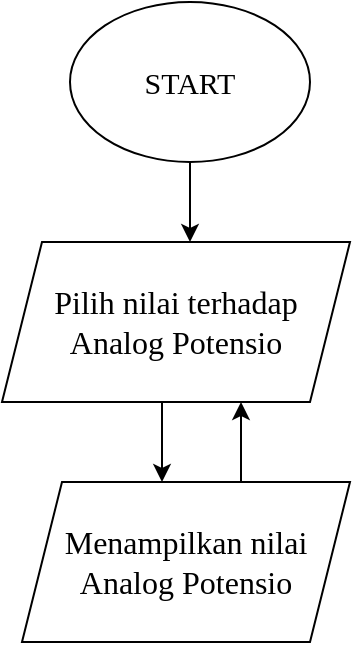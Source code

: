 <mxfile version="24.7.17" pages="10">
  <diagram name="Page-1" id="_kPRoixBOy9qxSsMoa8L">
    <mxGraphModel dx="794" dy="446" grid="1" gridSize="10" guides="1" tooltips="1" connect="1" arrows="1" fold="1" page="1" pageScale="1" pageWidth="827" pageHeight="1169" math="0" shadow="0">
      <root>
        <mxCell id="0" />
        <mxCell id="1" parent="0" />
        <mxCell id="6sDptheRSpxYVMqvP1KL-7" value="&lt;font style=&quot;font-size: 15px;&quot; face=&quot;Comic Sans MS&quot;&gt;START&lt;/font&gt;" style="ellipse;whiteSpace=wrap;html=1;" vertex="1" parent="1">
          <mxGeometry x="354" y="130" width="120" height="80" as="geometry" />
        </mxCell>
        <mxCell id="6sDptheRSpxYVMqvP1KL-8" value="" style="endArrow=classic;html=1;rounded=0;" edge="1" parent="1">
          <mxGeometry width="50" height="50" relative="1" as="geometry">
            <mxPoint x="414" y="210" as="sourcePoint" />
            <mxPoint x="414" y="250" as="targetPoint" />
          </mxGeometry>
        </mxCell>
        <mxCell id="6sDptheRSpxYVMqvP1KL-9" value="&lt;font size=&quot;3&quot; face=&quot;Comic Sans MS&quot;&gt;Pilih nilai terhadap&lt;/font&gt;&lt;div&gt;&lt;font size=&quot;3&quot; face=&quot;Comic Sans MS&quot;&gt;Analog Potensio&lt;/font&gt;&lt;/div&gt;" style="shape=parallelogram;perimeter=parallelogramPerimeter;whiteSpace=wrap;html=1;fixedSize=1;" vertex="1" parent="1">
          <mxGeometry x="320" y="250" width="174" height="80" as="geometry" />
        </mxCell>
        <mxCell id="6sDptheRSpxYVMqvP1KL-10" value="" style="endArrow=classic;html=1;rounded=0;" edge="1" parent="1">
          <mxGeometry width="50" height="50" relative="1" as="geometry">
            <mxPoint x="400" y="330" as="sourcePoint" />
            <mxPoint x="400" y="370" as="targetPoint" />
          </mxGeometry>
        </mxCell>
        <mxCell id="6sDptheRSpxYVMqvP1KL-14" value="" style="endArrow=classic;html=1;rounded=0;exitX=0.75;exitY=0;exitDx=0;exitDy=0;entryX=0.75;entryY=1;entryDx=0;entryDy=0;" edge="1" parent="1">
          <mxGeometry width="50" height="50" relative="1" as="geometry">
            <mxPoint x="439.5" y="370" as="sourcePoint" />
            <mxPoint x="439.5" y="330" as="targetPoint" />
          </mxGeometry>
        </mxCell>
        <mxCell id="6sDptheRSpxYVMqvP1KL-16" value="&lt;font size=&quot;3&quot; face=&quot;Comic Sans MS&quot;&gt;Menampilkan nilai&lt;/font&gt;&lt;div&gt;&lt;font size=&quot;3&quot; face=&quot;Comic Sans MS&quot;&gt;Analog Potensio&lt;/font&gt;&lt;/div&gt;" style="shape=parallelogram;perimeter=parallelogramPerimeter;whiteSpace=wrap;html=1;fixedSize=1;" vertex="1" parent="1">
          <mxGeometry x="330" y="370" width="164" height="80" as="geometry" />
        </mxCell>
      </root>
    </mxGraphModel>
  </diagram>
  <diagram name="Copy of Page-1" id="O1_OayAkBSZjIF1efuQH">
    <mxGraphModel dx="346" dy="276" grid="0" gridSize="10" guides="1" tooltips="1" connect="1" arrows="1" fold="1" page="0" pageScale="1" pageWidth="850" pageHeight="1100" math="0" shadow="0">
      <root>
        <mxCell id="WWciUWRnBZZ9eofVKHLs-0" />
        <mxCell id="WWciUWRnBZZ9eofVKHLs-1" parent="WWciUWRnBZZ9eofVKHLs-0" />
        <mxCell id="WWciUWRnBZZ9eofVKHLs-2" style="edgeStyle=none;curved=1;rounded=0;orthogonalLoop=1;jettySize=auto;html=1;exitX=0.5;exitY=1;exitDx=0;exitDy=0;fontSize=12;startSize=8;endSize=8;" edge="1" parent="WWciUWRnBZZ9eofVKHLs-1" source="WWciUWRnBZZ9eofVKHLs-3">
          <mxGeometry relative="1" as="geometry">
            <mxPoint x="179" y="266.0" as="targetPoint" />
          </mxGeometry>
        </mxCell>
        <mxCell id="WWciUWRnBZZ9eofVKHLs-3" value="START" style="ellipse;whiteSpace=wrap;html=1;" vertex="1" parent="WWciUWRnBZZ9eofVKHLs-1">
          <mxGeometry x="98" y="135" width="162" height="105" as="geometry" />
        </mxCell>
        <mxCell id="WWciUWRnBZZ9eofVKHLs-4" style="edgeStyle=none;curved=1;rounded=0;orthogonalLoop=1;jettySize=auto;html=1;exitX=0.5;exitY=1;exitDx=0;exitDy=0;fontSize=12;startSize=8;endSize=8;" edge="1" parent="WWciUWRnBZZ9eofVKHLs-1" source="WWciUWRnBZZ9eofVKHLs-5">
          <mxGeometry relative="1" as="geometry">
            <mxPoint x="175" y="410.8" as="targetPoint" />
          </mxGeometry>
        </mxCell>
        <mxCell id="WWciUWRnBZZ9eofVKHLs-5" value="Pilih nilai terhadap&amp;nbsp;&lt;div&gt;analog Potensio (0-10240)&lt;/div&gt;" style="shape=parallelogram;perimeter=parallelogramPerimeter;whiteSpace=wrap;html=1;fixedSize=1;" vertex="1" parent="WWciUWRnBZZ9eofVKHLs-1">
          <mxGeometry x="78" y="274" width="193" height="91" as="geometry" />
        </mxCell>
        <mxCell id="WWciUWRnBZZ9eofVKHLs-7" value="Menampilkan nilai voltage potensio" style="shape=parallelogram;perimeter=parallelogramPerimeter;whiteSpace=wrap;html=1;fixedSize=1;" vertex="1" parent="WWciUWRnBZZ9eofVKHLs-1">
          <mxGeometry x="84" y="538" width="181" height="94" as="geometry" />
        </mxCell>
        <mxCell id="LKzTZfADCMagp4abgQNa-1" style="edgeStyle=none;curved=1;rounded=0;orthogonalLoop=1;jettySize=auto;html=1;exitX=0.5;exitY=1;exitDx=0;exitDy=0;fontSize=12;startSize=8;endSize=8;" edge="1" parent="WWciUWRnBZZ9eofVKHLs-1" source="LKzTZfADCMagp4abgQNa-0">
          <mxGeometry relative="1" as="geometry">
            <mxPoint x="179" y="533.909" as="targetPoint" />
          </mxGeometry>
        </mxCell>
        <mxCell id="LKzTZfADCMagp4abgQNa-0" value="Memgubah nilai analog menjadi nilai vot ( tegangan ) (0-5)" style="rounded=0;whiteSpace=wrap;html=1;" vertex="1" parent="WWciUWRnBZZ9eofVKHLs-1">
          <mxGeometry x="105.75" y="416" width="146.5" height="80" as="geometry" />
        </mxCell>
        <mxCell id="LKzTZfADCMagp4abgQNa-2" value="" style="endArrow=none;html=1;rounded=0;fontSize=12;startSize=8;endSize=8;curved=1;" edge="1" parent="WWciUWRnBZZ9eofVKHLs-1">
          <mxGeometry width="50" height="50" relative="1" as="geometry">
            <mxPoint x="249" y="596" as="sourcePoint" />
            <mxPoint x="338" y="594" as="targetPoint" />
          </mxGeometry>
        </mxCell>
        <mxCell id="LKzTZfADCMagp4abgQNa-3" value="" style="endArrow=none;html=1;rounded=0;fontSize=12;startSize=8;endSize=8;curved=1;" edge="1" parent="WWciUWRnBZZ9eofVKHLs-1">
          <mxGeometry width="50" height="50" relative="1" as="geometry">
            <mxPoint x="338" y="593" as="sourcePoint" />
            <mxPoint x="341" y="323" as="targetPoint" />
          </mxGeometry>
        </mxCell>
        <mxCell id="LKzTZfADCMagp4abgQNa-4" value="" style="endArrow=classic;html=1;rounded=0;fontSize=12;startSize=8;endSize=8;curved=1;entryX=0.951;entryY=0.55;entryDx=0;entryDy=0;entryPerimeter=0;" edge="1" parent="WWciUWRnBZZ9eofVKHLs-1" target="WWciUWRnBZZ9eofVKHLs-5">
          <mxGeometry width="50" height="50" relative="1" as="geometry">
            <mxPoint x="342.5" y="324" as="sourcePoint" />
            <mxPoint x="259.995" y="321.797" as="targetPoint" />
            <Array as="points" />
          </mxGeometry>
        </mxCell>
      </root>
    </mxGraphModel>
  </diagram>
  <diagram name="Page-1" id="Os2X4hdNViJTJRLDSRUN">
    <mxGraphModel dx="762" dy="607" grid="0" gridSize="10" guides="1" tooltips="1" connect="1" arrows="1" fold="1" page="0" pageScale="1" pageWidth="850" pageHeight="1100" math="0" shadow="0">
      <root>
        <mxCell id="0" />
        <mxCell id="1" parent="0" />
        <mxCell id="6odC_s9sJOPoDGgsGerB-5" style="edgeStyle=none;curved=1;rounded=0;orthogonalLoop=1;jettySize=auto;html=1;exitX=0.5;exitY=1;exitDx=0;exitDy=0;fontSize=12;startSize=8;endSize=8;" edge="1" parent="1" source="6odC_s9sJOPoDGgsGerB-1">
          <mxGeometry relative="1" as="geometry">
            <mxPoint x="179" y="266.0" as="targetPoint" />
          </mxGeometry>
        </mxCell>
        <mxCell id="6odC_s9sJOPoDGgsGerB-1" value="START" style="ellipse;whiteSpace=wrap;html=1;" vertex="1" parent="1">
          <mxGeometry x="98" y="135" width="162" height="105" as="geometry" />
        </mxCell>
        <mxCell id="6odC_s9sJOPoDGgsGerB-6" style="edgeStyle=none;curved=1;rounded=0;orthogonalLoop=1;jettySize=auto;html=1;exitX=0.5;exitY=1;exitDx=0;exitDy=0;fontSize=12;startSize=8;endSize=8;" edge="1" parent="1" source="6odC_s9sJOPoDGgsGerB-2">
          <mxGeometry relative="1" as="geometry">
            <mxPoint x="175" y="410.8" as="targetPoint" />
          </mxGeometry>
        </mxCell>
        <mxCell id="6odC_s9sJOPoDGgsGerB-2" value="Pilih nilai terhadap&amp;nbsp;&lt;div&gt;analog Potensio&lt;/div&gt;" style="shape=parallelogram;perimeter=parallelogramPerimeter;whiteSpace=wrap;html=1;fixedSize=1;" vertex="1" parent="1">
          <mxGeometry x="78" y="274" width="193" height="91" as="geometry" />
        </mxCell>
        <mxCell id="6odC_s9sJOPoDGgsGerB-11" style="edgeStyle=none;curved=1;rounded=0;orthogonalLoop=1;jettySize=auto;html=1;exitX=0.75;exitY=0;exitDx=0;exitDy=0;fontSize=12;startSize=8;endSize=8;" edge="1" parent="1" source="6odC_s9sJOPoDGgsGerB-4">
          <mxGeometry relative="1" as="geometry">
            <mxPoint x="203" y="375.6" as="targetPoint" />
          </mxGeometry>
        </mxCell>
        <mxCell id="6odC_s9sJOPoDGgsGerB-4" value="Menampilkan nilai analog potensio" style="shape=parallelogram;perimeter=parallelogramPerimeter;whiteSpace=wrap;html=1;fixedSize=1;" vertex="1" parent="1">
          <mxGeometry x="67" y="423" width="181" height="94" as="geometry" />
        </mxCell>
      </root>
    </mxGraphModel>
  </diagram>
  <diagram name="Copy of Page-1" id="I4M1zzEleUtdqDSC1ZPs">
    <mxGraphModel dx="346" dy="276" grid="0" gridSize="10" guides="1" tooltips="1" connect="1" arrows="1" fold="1" page="0" pageScale="1" pageWidth="850" pageHeight="1100" math="0" shadow="0">
      <root>
        <mxCell id="WWciUWRnBZZ9eofVKHLs-0" />
        <mxCell id="WWciUWRnBZZ9eofVKHLs-1" parent="WWciUWRnBZZ9eofVKHLs-0" />
        <mxCell id="WWciUWRnBZZ9eofVKHLs-2" style="edgeStyle=none;curved=1;rounded=0;orthogonalLoop=1;jettySize=auto;html=1;exitX=0.5;exitY=1;exitDx=0;exitDy=0;fontSize=12;startSize=8;endSize=8;" edge="1" parent="WWciUWRnBZZ9eofVKHLs-1" source="WWciUWRnBZZ9eofVKHLs-3">
          <mxGeometry relative="1" as="geometry">
            <mxPoint x="179" y="266.0" as="targetPoint" />
          </mxGeometry>
        </mxCell>
        <mxCell id="WWciUWRnBZZ9eofVKHLs-3" value="START" style="ellipse;whiteSpace=wrap;html=1;" vertex="1" parent="WWciUWRnBZZ9eofVKHLs-1">
          <mxGeometry x="98" y="135" width="162" height="105" as="geometry" />
        </mxCell>
        <mxCell id="WWciUWRnBZZ9eofVKHLs-4" style="edgeStyle=none;curved=1;rounded=0;orthogonalLoop=1;jettySize=auto;html=1;exitX=0.5;exitY=1;exitDx=0;exitDy=0;fontSize=12;startSize=8;endSize=8;" edge="1" parent="WWciUWRnBZZ9eofVKHLs-1" source="WWciUWRnBZZ9eofVKHLs-5">
          <mxGeometry relative="1" as="geometry">
            <mxPoint x="175" y="410.8" as="targetPoint" />
          </mxGeometry>
        </mxCell>
        <mxCell id="WWciUWRnBZZ9eofVKHLs-5" value="Pilih nilai terhadap&amp;nbsp;&lt;div&gt;analog Potensio (0-10240)&lt;/div&gt;" style="shape=parallelogram;perimeter=parallelogramPerimeter;whiteSpace=wrap;html=1;fixedSize=1;" vertex="1" parent="WWciUWRnBZZ9eofVKHLs-1">
          <mxGeometry x="78" y="274" width="193" height="91" as="geometry" />
        </mxCell>
        <mxCell id="WWciUWRnBZZ9eofVKHLs-7" value="Menampilkan nilai voltage potensio" style="shape=parallelogram;perimeter=parallelogramPerimeter;whiteSpace=wrap;html=1;fixedSize=1;" vertex="1" parent="WWciUWRnBZZ9eofVKHLs-1">
          <mxGeometry x="84" y="538" width="181" height="94" as="geometry" />
        </mxCell>
        <mxCell id="LKzTZfADCMagp4abgQNa-1" style="edgeStyle=none;curved=1;rounded=0;orthogonalLoop=1;jettySize=auto;html=1;exitX=0.5;exitY=1;exitDx=0;exitDy=0;fontSize=12;startSize=8;endSize=8;" edge="1" parent="WWciUWRnBZZ9eofVKHLs-1" source="LKzTZfADCMagp4abgQNa-0">
          <mxGeometry relative="1" as="geometry">
            <mxPoint x="179" y="533.909" as="targetPoint" />
          </mxGeometry>
        </mxCell>
        <mxCell id="LKzTZfADCMagp4abgQNa-0" value="Memgubah nilai analog menjadi nilai vot ( tegangan ) (0-5)" style="rounded=0;whiteSpace=wrap;html=1;" vertex="1" parent="WWciUWRnBZZ9eofVKHLs-1">
          <mxGeometry x="105.75" y="416" width="146.5" height="80" as="geometry" />
        </mxCell>
        <mxCell id="LKzTZfADCMagp4abgQNa-2" value="" style="endArrow=none;html=1;rounded=0;fontSize=12;startSize=8;endSize=8;curved=1;" edge="1" parent="WWciUWRnBZZ9eofVKHLs-1">
          <mxGeometry width="50" height="50" relative="1" as="geometry">
            <mxPoint x="249" y="596" as="sourcePoint" />
            <mxPoint x="338" y="594" as="targetPoint" />
          </mxGeometry>
        </mxCell>
        <mxCell id="LKzTZfADCMagp4abgQNa-3" value="" style="endArrow=none;html=1;rounded=0;fontSize=12;startSize=8;endSize=8;curved=1;" edge="1" parent="WWciUWRnBZZ9eofVKHLs-1">
          <mxGeometry width="50" height="50" relative="1" as="geometry">
            <mxPoint x="338" y="593" as="sourcePoint" />
            <mxPoint x="341" y="323" as="targetPoint" />
          </mxGeometry>
        </mxCell>
        <mxCell id="LKzTZfADCMagp4abgQNa-4" value="" style="endArrow=classic;html=1;rounded=0;fontSize=12;startSize=8;endSize=8;curved=1;entryX=0.951;entryY=0.55;entryDx=0;entryDy=0;entryPerimeter=0;" edge="1" parent="WWciUWRnBZZ9eofVKHLs-1" target="WWciUWRnBZZ9eofVKHLs-5">
          <mxGeometry width="50" height="50" relative="1" as="geometry">
            <mxPoint x="342.5" y="324" as="sourcePoint" />
            <mxPoint x="259.995" y="321.797" as="targetPoint" />
            <Array as="points" />
          </mxGeometry>
        </mxCell>
      </root>
    </mxGraphModel>
  </diagram>
  <diagram name="Page-1" id="EXhy_dftO8JzQik2FnC5">
    <mxGraphModel dx="762" dy="607" grid="0" gridSize="10" guides="1" tooltips="1" connect="1" arrows="1" fold="1" page="0" pageScale="1" pageWidth="850" pageHeight="1100" math="0" shadow="0">
      <root>
        <mxCell id="0" />
        <mxCell id="1" parent="0" />
        <mxCell id="6odC_s9sJOPoDGgsGerB-5" style="edgeStyle=none;curved=1;rounded=0;orthogonalLoop=1;jettySize=auto;html=1;exitX=0.5;exitY=1;exitDx=0;exitDy=0;fontSize=12;startSize=8;endSize=8;" edge="1" parent="1" source="6odC_s9sJOPoDGgsGerB-1">
          <mxGeometry relative="1" as="geometry">
            <mxPoint x="179" y="266.0" as="targetPoint" />
          </mxGeometry>
        </mxCell>
        <mxCell id="6odC_s9sJOPoDGgsGerB-1" value="START" style="ellipse;whiteSpace=wrap;html=1;" vertex="1" parent="1">
          <mxGeometry x="98" y="135" width="162" height="105" as="geometry" />
        </mxCell>
        <mxCell id="6odC_s9sJOPoDGgsGerB-6" style="edgeStyle=none;curved=1;rounded=0;orthogonalLoop=1;jettySize=auto;html=1;exitX=0.5;exitY=1;exitDx=0;exitDy=0;fontSize=12;startSize=8;endSize=8;" edge="1" parent="1" source="6odC_s9sJOPoDGgsGerB-2">
          <mxGeometry relative="1" as="geometry">
            <mxPoint x="175" y="410.8" as="targetPoint" />
          </mxGeometry>
        </mxCell>
        <mxCell id="6odC_s9sJOPoDGgsGerB-2" value="Pilih nilai terhadap&amp;nbsp;&lt;div&gt;analog Potensio&lt;/div&gt;" style="shape=parallelogram;perimeter=parallelogramPerimeter;whiteSpace=wrap;html=1;fixedSize=1;" vertex="1" parent="1">
          <mxGeometry x="78" y="274" width="193" height="91" as="geometry" />
        </mxCell>
        <mxCell id="6odC_s9sJOPoDGgsGerB-11" style="edgeStyle=none;curved=1;rounded=0;orthogonalLoop=1;jettySize=auto;html=1;exitX=0.75;exitY=0;exitDx=0;exitDy=0;fontSize=12;startSize=8;endSize=8;" edge="1" parent="1" source="6odC_s9sJOPoDGgsGerB-4">
          <mxGeometry relative="1" as="geometry">
            <mxPoint x="203" y="375.6" as="targetPoint" />
          </mxGeometry>
        </mxCell>
        <mxCell id="6odC_s9sJOPoDGgsGerB-4" value="Menampilkan nilai analog potensio" style="shape=parallelogram;perimeter=parallelogramPerimeter;whiteSpace=wrap;html=1;fixedSize=1;" vertex="1" parent="1">
          <mxGeometry x="67" y="423" width="181" height="94" as="geometry" />
        </mxCell>
      </root>
    </mxGraphModel>
  </diagram>
  <diagram name="Copy of Page-1" id="9TQVs32Rpx0igYPT6Dsj">
    <mxGraphModel dx="346" dy="276" grid="0" gridSize="10" guides="1" tooltips="1" connect="1" arrows="1" fold="1" page="0" pageScale="1" pageWidth="850" pageHeight="1100" math="0" shadow="0">
      <root>
        <mxCell id="WWciUWRnBZZ9eofVKHLs-0" />
        <mxCell id="WWciUWRnBZZ9eofVKHLs-1" parent="WWciUWRnBZZ9eofVKHLs-0" />
        <mxCell id="WWciUWRnBZZ9eofVKHLs-2" style="edgeStyle=none;curved=1;rounded=0;orthogonalLoop=1;jettySize=auto;html=1;exitX=0.5;exitY=1;exitDx=0;exitDy=0;fontSize=12;startSize=8;endSize=8;" edge="1" parent="WWciUWRnBZZ9eofVKHLs-1" source="WWciUWRnBZZ9eofVKHLs-3">
          <mxGeometry relative="1" as="geometry">
            <mxPoint x="179" y="266.0" as="targetPoint" />
          </mxGeometry>
        </mxCell>
        <mxCell id="WWciUWRnBZZ9eofVKHLs-3" value="START" style="ellipse;whiteSpace=wrap;html=1;" vertex="1" parent="WWciUWRnBZZ9eofVKHLs-1">
          <mxGeometry x="98" y="135" width="162" height="105" as="geometry" />
        </mxCell>
        <mxCell id="WWciUWRnBZZ9eofVKHLs-4" style="edgeStyle=none;curved=1;rounded=0;orthogonalLoop=1;jettySize=auto;html=1;exitX=0.5;exitY=1;exitDx=0;exitDy=0;fontSize=12;startSize=8;endSize=8;" edge="1" parent="WWciUWRnBZZ9eofVKHLs-1" source="WWciUWRnBZZ9eofVKHLs-5">
          <mxGeometry relative="1" as="geometry">
            <mxPoint x="175" y="410.8" as="targetPoint" />
          </mxGeometry>
        </mxCell>
        <mxCell id="WWciUWRnBZZ9eofVKHLs-5" value="Pilih nilai terhadap&amp;nbsp;&lt;div&gt;analog Potensio (0-10240)&lt;/div&gt;" style="shape=parallelogram;perimeter=parallelogramPerimeter;whiteSpace=wrap;html=1;fixedSize=1;" vertex="1" parent="WWciUWRnBZZ9eofVKHLs-1">
          <mxGeometry x="78" y="274" width="193" height="91" as="geometry" />
        </mxCell>
        <mxCell id="WWciUWRnBZZ9eofVKHLs-7" value="Menampilkan nilai voltage potensio" style="shape=parallelogram;perimeter=parallelogramPerimeter;whiteSpace=wrap;html=1;fixedSize=1;" vertex="1" parent="WWciUWRnBZZ9eofVKHLs-1">
          <mxGeometry x="84" y="538" width="181" height="94" as="geometry" />
        </mxCell>
        <mxCell id="LKzTZfADCMagp4abgQNa-1" style="edgeStyle=none;curved=1;rounded=0;orthogonalLoop=1;jettySize=auto;html=1;exitX=0.5;exitY=1;exitDx=0;exitDy=0;fontSize=12;startSize=8;endSize=8;" edge="1" parent="WWciUWRnBZZ9eofVKHLs-1" source="LKzTZfADCMagp4abgQNa-0">
          <mxGeometry relative="1" as="geometry">
            <mxPoint x="179" y="533.909" as="targetPoint" />
          </mxGeometry>
        </mxCell>
        <mxCell id="LKzTZfADCMagp4abgQNa-0" value="Memgubah nilai analog menjadi nilai vot ( tegangan ) (0-5)" style="rounded=0;whiteSpace=wrap;html=1;" vertex="1" parent="WWciUWRnBZZ9eofVKHLs-1">
          <mxGeometry x="105.75" y="416" width="146.5" height="80" as="geometry" />
        </mxCell>
        <mxCell id="LKzTZfADCMagp4abgQNa-2" value="" style="endArrow=none;html=1;rounded=0;fontSize=12;startSize=8;endSize=8;curved=1;" edge="1" parent="WWciUWRnBZZ9eofVKHLs-1">
          <mxGeometry width="50" height="50" relative="1" as="geometry">
            <mxPoint x="249" y="596" as="sourcePoint" />
            <mxPoint x="338" y="594" as="targetPoint" />
          </mxGeometry>
        </mxCell>
        <mxCell id="LKzTZfADCMagp4abgQNa-3" value="" style="endArrow=none;html=1;rounded=0;fontSize=12;startSize=8;endSize=8;curved=1;" edge="1" parent="WWciUWRnBZZ9eofVKHLs-1">
          <mxGeometry width="50" height="50" relative="1" as="geometry">
            <mxPoint x="338" y="593" as="sourcePoint" />
            <mxPoint x="341" y="323" as="targetPoint" />
          </mxGeometry>
        </mxCell>
        <mxCell id="LKzTZfADCMagp4abgQNa-4" value="" style="endArrow=classic;html=1;rounded=0;fontSize=12;startSize=8;endSize=8;curved=1;entryX=0.951;entryY=0.55;entryDx=0;entryDy=0;entryPerimeter=0;" edge="1" parent="WWciUWRnBZZ9eofVKHLs-1" target="WWciUWRnBZZ9eofVKHLs-5">
          <mxGeometry width="50" height="50" relative="1" as="geometry">
            <mxPoint x="342.5" y="324" as="sourcePoint" />
            <mxPoint x="259.995" y="321.797" as="targetPoint" />
            <Array as="points" />
          </mxGeometry>
        </mxCell>
      </root>
    </mxGraphModel>
  </diagram>
  <diagram name="Page-1" id="jGXWKaHV8CZX3xIcVCyp">
    <mxGraphModel dx="762" dy="607" grid="0" gridSize="10" guides="1" tooltips="1" connect="1" arrows="1" fold="1" page="0" pageScale="1" pageWidth="850" pageHeight="1100" math="0" shadow="0">
      <root>
        <mxCell id="0" />
        <mxCell id="1" parent="0" />
        <mxCell id="6odC_s9sJOPoDGgsGerB-5" style="edgeStyle=none;curved=1;rounded=0;orthogonalLoop=1;jettySize=auto;html=1;exitX=0.5;exitY=1;exitDx=0;exitDy=0;fontSize=12;startSize=8;endSize=8;" edge="1" parent="1" source="6odC_s9sJOPoDGgsGerB-1">
          <mxGeometry relative="1" as="geometry">
            <mxPoint x="179" y="266.0" as="targetPoint" />
          </mxGeometry>
        </mxCell>
        <mxCell id="6odC_s9sJOPoDGgsGerB-1" value="START" style="ellipse;whiteSpace=wrap;html=1;" vertex="1" parent="1">
          <mxGeometry x="98" y="135" width="162" height="105" as="geometry" />
        </mxCell>
        <mxCell id="6odC_s9sJOPoDGgsGerB-6" style="edgeStyle=none;curved=1;rounded=0;orthogonalLoop=1;jettySize=auto;html=1;exitX=0.5;exitY=1;exitDx=0;exitDy=0;fontSize=12;startSize=8;endSize=8;" edge="1" parent="1" source="6odC_s9sJOPoDGgsGerB-2">
          <mxGeometry relative="1" as="geometry">
            <mxPoint x="175" y="410.8" as="targetPoint" />
          </mxGeometry>
        </mxCell>
        <mxCell id="6odC_s9sJOPoDGgsGerB-2" value="Pilih nilai terhadap&amp;nbsp;&lt;div&gt;analog Potensio&lt;/div&gt;" style="shape=parallelogram;perimeter=parallelogramPerimeter;whiteSpace=wrap;html=1;fixedSize=1;" vertex="1" parent="1">
          <mxGeometry x="78" y="274" width="193" height="91" as="geometry" />
        </mxCell>
        <mxCell id="6odC_s9sJOPoDGgsGerB-11" style="edgeStyle=none;curved=1;rounded=0;orthogonalLoop=1;jettySize=auto;html=1;exitX=0.75;exitY=0;exitDx=0;exitDy=0;fontSize=12;startSize=8;endSize=8;" edge="1" parent="1" source="6odC_s9sJOPoDGgsGerB-4">
          <mxGeometry relative="1" as="geometry">
            <mxPoint x="203" y="375.6" as="targetPoint" />
          </mxGeometry>
        </mxCell>
        <mxCell id="6odC_s9sJOPoDGgsGerB-4" value="Menampilkan nilai analog potensio" style="shape=parallelogram;perimeter=parallelogramPerimeter;whiteSpace=wrap;html=1;fixedSize=1;" vertex="1" parent="1">
          <mxGeometry x="67" y="423" width="181" height="94" as="geometry" />
        </mxCell>
      </root>
    </mxGraphModel>
  </diagram>
  <diagram name="Copy of Page-1" id="17P5fe3HLAx_M7ISK9nd">
    <mxGraphModel dx="346" dy="276" grid="0" gridSize="10" guides="1" tooltips="1" connect="1" arrows="1" fold="1" page="0" pageScale="1" pageWidth="850" pageHeight="1100" math="0" shadow="0">
      <root>
        <mxCell id="WWciUWRnBZZ9eofVKHLs-0" />
        <mxCell id="WWciUWRnBZZ9eofVKHLs-1" parent="WWciUWRnBZZ9eofVKHLs-0" />
        <mxCell id="WWciUWRnBZZ9eofVKHLs-2" style="edgeStyle=none;curved=1;rounded=0;orthogonalLoop=1;jettySize=auto;html=1;exitX=0.5;exitY=1;exitDx=0;exitDy=0;fontSize=12;startSize=8;endSize=8;" edge="1" parent="WWciUWRnBZZ9eofVKHLs-1" source="WWciUWRnBZZ9eofVKHLs-3">
          <mxGeometry relative="1" as="geometry">
            <mxPoint x="179" y="266.0" as="targetPoint" />
          </mxGeometry>
        </mxCell>
        <mxCell id="WWciUWRnBZZ9eofVKHLs-3" value="START" style="ellipse;whiteSpace=wrap;html=1;" vertex="1" parent="WWciUWRnBZZ9eofVKHLs-1">
          <mxGeometry x="98" y="135" width="162" height="105" as="geometry" />
        </mxCell>
        <mxCell id="WWciUWRnBZZ9eofVKHLs-4" style="edgeStyle=none;curved=1;rounded=0;orthogonalLoop=1;jettySize=auto;html=1;exitX=0.5;exitY=1;exitDx=0;exitDy=0;fontSize=12;startSize=8;endSize=8;" edge="1" parent="WWciUWRnBZZ9eofVKHLs-1" source="WWciUWRnBZZ9eofVKHLs-5">
          <mxGeometry relative="1" as="geometry">
            <mxPoint x="175" y="410.8" as="targetPoint" />
          </mxGeometry>
        </mxCell>
        <mxCell id="WWciUWRnBZZ9eofVKHLs-5" value="Pilih nilai terhadap&amp;nbsp;&lt;div&gt;analog Potensio (0-10240)&lt;/div&gt;" style="shape=parallelogram;perimeter=parallelogramPerimeter;whiteSpace=wrap;html=1;fixedSize=1;" vertex="1" parent="WWciUWRnBZZ9eofVKHLs-1">
          <mxGeometry x="78" y="274" width="193" height="91" as="geometry" />
        </mxCell>
        <mxCell id="WWciUWRnBZZ9eofVKHLs-7" value="Menampilkan nilai voltage potensio" style="shape=parallelogram;perimeter=parallelogramPerimeter;whiteSpace=wrap;html=1;fixedSize=1;" vertex="1" parent="WWciUWRnBZZ9eofVKHLs-1">
          <mxGeometry x="84" y="538" width="181" height="94" as="geometry" />
        </mxCell>
        <mxCell id="LKzTZfADCMagp4abgQNa-1" style="edgeStyle=none;curved=1;rounded=0;orthogonalLoop=1;jettySize=auto;html=1;exitX=0.5;exitY=1;exitDx=0;exitDy=0;fontSize=12;startSize=8;endSize=8;" edge="1" parent="WWciUWRnBZZ9eofVKHLs-1" source="LKzTZfADCMagp4abgQNa-0">
          <mxGeometry relative="1" as="geometry">
            <mxPoint x="179" y="533.909" as="targetPoint" />
          </mxGeometry>
        </mxCell>
        <mxCell id="LKzTZfADCMagp4abgQNa-0" value="Memgubah nilai analog menjadi nilai vot ( tegangan ) (0-5)" style="rounded=0;whiteSpace=wrap;html=1;" vertex="1" parent="WWciUWRnBZZ9eofVKHLs-1">
          <mxGeometry x="105.75" y="416" width="146.5" height="80" as="geometry" />
        </mxCell>
        <mxCell id="LKzTZfADCMagp4abgQNa-2" value="" style="endArrow=none;html=1;rounded=0;fontSize=12;startSize=8;endSize=8;curved=1;" edge="1" parent="WWciUWRnBZZ9eofVKHLs-1">
          <mxGeometry width="50" height="50" relative="1" as="geometry">
            <mxPoint x="249" y="596" as="sourcePoint" />
            <mxPoint x="338" y="594" as="targetPoint" />
          </mxGeometry>
        </mxCell>
        <mxCell id="LKzTZfADCMagp4abgQNa-3" value="" style="endArrow=none;html=1;rounded=0;fontSize=12;startSize=8;endSize=8;curved=1;" edge="1" parent="WWciUWRnBZZ9eofVKHLs-1">
          <mxGeometry width="50" height="50" relative="1" as="geometry">
            <mxPoint x="338" y="593" as="sourcePoint" />
            <mxPoint x="341" y="323" as="targetPoint" />
          </mxGeometry>
        </mxCell>
        <mxCell id="LKzTZfADCMagp4abgQNa-4" value="" style="endArrow=classic;html=1;rounded=0;fontSize=12;startSize=8;endSize=8;curved=1;entryX=0.951;entryY=0.55;entryDx=0;entryDy=0;entryPerimeter=0;" edge="1" parent="WWciUWRnBZZ9eofVKHLs-1" target="WWciUWRnBZZ9eofVKHLs-5">
          <mxGeometry width="50" height="50" relative="1" as="geometry">
            <mxPoint x="342.5" y="324" as="sourcePoint" />
            <mxPoint x="259.995" y="321.797" as="targetPoint" />
            <Array as="points" />
          </mxGeometry>
        </mxCell>
      </root>
    </mxGraphModel>
  </diagram>
  <diagram name="Page-1" id="M-nBulF4DzzXQ4jyiYho">
    <mxGraphModel dx="762" dy="607" grid="0" gridSize="10" guides="1" tooltips="1" connect="1" arrows="1" fold="1" page="0" pageScale="1" pageWidth="850" pageHeight="1100" math="0" shadow="0">
      <root>
        <mxCell id="0" />
        <mxCell id="1" parent="0" />
        <mxCell id="6odC_s9sJOPoDGgsGerB-5" style="edgeStyle=none;curved=1;rounded=0;orthogonalLoop=1;jettySize=auto;html=1;exitX=0.5;exitY=1;exitDx=0;exitDy=0;fontSize=12;startSize=8;endSize=8;" edge="1" parent="1" source="6odC_s9sJOPoDGgsGerB-1">
          <mxGeometry relative="1" as="geometry">
            <mxPoint x="179" y="266.0" as="targetPoint" />
          </mxGeometry>
        </mxCell>
        <mxCell id="6odC_s9sJOPoDGgsGerB-1" value="START" style="ellipse;whiteSpace=wrap;html=1;" vertex="1" parent="1">
          <mxGeometry x="98" y="135" width="162" height="105" as="geometry" />
        </mxCell>
        <mxCell id="6odC_s9sJOPoDGgsGerB-6" style="edgeStyle=none;curved=1;rounded=0;orthogonalLoop=1;jettySize=auto;html=1;exitX=0.5;exitY=1;exitDx=0;exitDy=0;fontSize=12;startSize=8;endSize=8;" edge="1" parent="1" source="6odC_s9sJOPoDGgsGerB-2">
          <mxGeometry relative="1" as="geometry">
            <mxPoint x="175" y="410.8" as="targetPoint" />
          </mxGeometry>
        </mxCell>
        <mxCell id="6odC_s9sJOPoDGgsGerB-2" value="Pilih nilai terhadap&amp;nbsp;&lt;div&gt;analog Potensio&lt;/div&gt;" style="shape=parallelogram;perimeter=parallelogramPerimeter;whiteSpace=wrap;html=1;fixedSize=1;" vertex="1" parent="1">
          <mxGeometry x="78" y="274" width="193" height="91" as="geometry" />
        </mxCell>
        <mxCell id="6odC_s9sJOPoDGgsGerB-11" style="edgeStyle=none;curved=1;rounded=0;orthogonalLoop=1;jettySize=auto;html=1;exitX=0.75;exitY=0;exitDx=0;exitDy=0;fontSize=12;startSize=8;endSize=8;" edge="1" parent="1" source="6odC_s9sJOPoDGgsGerB-4">
          <mxGeometry relative="1" as="geometry">
            <mxPoint x="203" y="375.6" as="targetPoint" />
          </mxGeometry>
        </mxCell>
        <mxCell id="6odC_s9sJOPoDGgsGerB-4" value="Menampilkan nilai analog potensio" style="shape=parallelogram;perimeter=parallelogramPerimeter;whiteSpace=wrap;html=1;fixedSize=1;" vertex="1" parent="1">
          <mxGeometry x="67" y="423" width="181" height="94" as="geometry" />
        </mxCell>
      </root>
    </mxGraphModel>
  </diagram>
  <diagram name="Copy of Page-1" id="khHuZ_19vUhGNKu7_qT4">
    <mxGraphModel dx="346" dy="276" grid="0" gridSize="10" guides="1" tooltips="1" connect="1" arrows="1" fold="1" page="0" pageScale="1" pageWidth="850" pageHeight="1100" math="0" shadow="0">
      <root>
        <mxCell id="WWciUWRnBZZ9eofVKHLs-0" />
        <mxCell id="WWciUWRnBZZ9eofVKHLs-1" parent="WWciUWRnBZZ9eofVKHLs-0" />
        <mxCell id="WWciUWRnBZZ9eofVKHLs-2" style="edgeStyle=none;curved=1;rounded=0;orthogonalLoop=1;jettySize=auto;html=1;exitX=0.5;exitY=1;exitDx=0;exitDy=0;fontSize=12;startSize=8;endSize=8;" edge="1" parent="WWciUWRnBZZ9eofVKHLs-1" source="WWciUWRnBZZ9eofVKHLs-3">
          <mxGeometry relative="1" as="geometry">
            <mxPoint x="179" y="266.0" as="targetPoint" />
          </mxGeometry>
        </mxCell>
        <mxCell id="WWciUWRnBZZ9eofVKHLs-3" value="START" style="ellipse;whiteSpace=wrap;html=1;" vertex="1" parent="WWciUWRnBZZ9eofVKHLs-1">
          <mxGeometry x="98" y="135" width="162" height="105" as="geometry" />
        </mxCell>
        <mxCell id="WWciUWRnBZZ9eofVKHLs-4" style="edgeStyle=none;curved=1;rounded=0;orthogonalLoop=1;jettySize=auto;html=1;exitX=0.5;exitY=1;exitDx=0;exitDy=0;fontSize=12;startSize=8;endSize=8;" edge="1" parent="WWciUWRnBZZ9eofVKHLs-1" source="WWciUWRnBZZ9eofVKHLs-5">
          <mxGeometry relative="1" as="geometry">
            <mxPoint x="175" y="410.8" as="targetPoint" />
          </mxGeometry>
        </mxCell>
        <mxCell id="WWciUWRnBZZ9eofVKHLs-5" value="Pilih nilai terhadap&amp;nbsp;&lt;div&gt;analog Potensio (0-10240)&lt;/div&gt;" style="shape=parallelogram;perimeter=parallelogramPerimeter;whiteSpace=wrap;html=1;fixedSize=1;" vertex="1" parent="WWciUWRnBZZ9eofVKHLs-1">
          <mxGeometry x="78" y="274" width="193" height="91" as="geometry" />
        </mxCell>
        <mxCell id="WWciUWRnBZZ9eofVKHLs-7" value="Menampilkan nilai voltage potensio" style="shape=parallelogram;perimeter=parallelogramPerimeter;whiteSpace=wrap;html=1;fixedSize=1;" vertex="1" parent="WWciUWRnBZZ9eofVKHLs-1">
          <mxGeometry x="84" y="538" width="181" height="94" as="geometry" />
        </mxCell>
        <mxCell id="LKzTZfADCMagp4abgQNa-1" style="edgeStyle=none;curved=1;rounded=0;orthogonalLoop=1;jettySize=auto;html=1;exitX=0.5;exitY=1;exitDx=0;exitDy=0;fontSize=12;startSize=8;endSize=8;" edge="1" parent="WWciUWRnBZZ9eofVKHLs-1" source="LKzTZfADCMagp4abgQNa-0">
          <mxGeometry relative="1" as="geometry">
            <mxPoint x="179" y="533.909" as="targetPoint" />
          </mxGeometry>
        </mxCell>
        <mxCell id="LKzTZfADCMagp4abgQNa-0" value="Memgubah nilai analog menjadi nilai vot ( tegangan ) (0-5)" style="rounded=0;whiteSpace=wrap;html=1;" vertex="1" parent="WWciUWRnBZZ9eofVKHLs-1">
          <mxGeometry x="105.75" y="416" width="146.5" height="80" as="geometry" />
        </mxCell>
        <mxCell id="LKzTZfADCMagp4abgQNa-2" value="" style="endArrow=none;html=1;rounded=0;fontSize=12;startSize=8;endSize=8;curved=1;" edge="1" parent="WWciUWRnBZZ9eofVKHLs-1">
          <mxGeometry width="50" height="50" relative="1" as="geometry">
            <mxPoint x="249" y="596" as="sourcePoint" />
            <mxPoint x="338" y="594" as="targetPoint" />
          </mxGeometry>
        </mxCell>
        <mxCell id="LKzTZfADCMagp4abgQNa-3" value="" style="endArrow=none;html=1;rounded=0;fontSize=12;startSize=8;endSize=8;curved=1;" edge="1" parent="WWciUWRnBZZ9eofVKHLs-1">
          <mxGeometry width="50" height="50" relative="1" as="geometry">
            <mxPoint x="338" y="593" as="sourcePoint" />
            <mxPoint x="341" y="323" as="targetPoint" />
          </mxGeometry>
        </mxCell>
        <mxCell id="LKzTZfADCMagp4abgQNa-4" value="" style="endArrow=classic;html=1;rounded=0;fontSize=12;startSize=8;endSize=8;curved=1;entryX=0.951;entryY=0.55;entryDx=0;entryDy=0;entryPerimeter=0;" edge="1" parent="WWciUWRnBZZ9eofVKHLs-1" target="WWciUWRnBZZ9eofVKHLs-5">
          <mxGeometry width="50" height="50" relative="1" as="geometry">
            <mxPoint x="342.5" y="324" as="sourcePoint" />
            <mxPoint x="259.995" y="321.797" as="targetPoint" />
            <Array as="points" />
          </mxGeometry>
        </mxCell>
      </root>
    </mxGraphModel>
  </diagram>
</mxfile>
